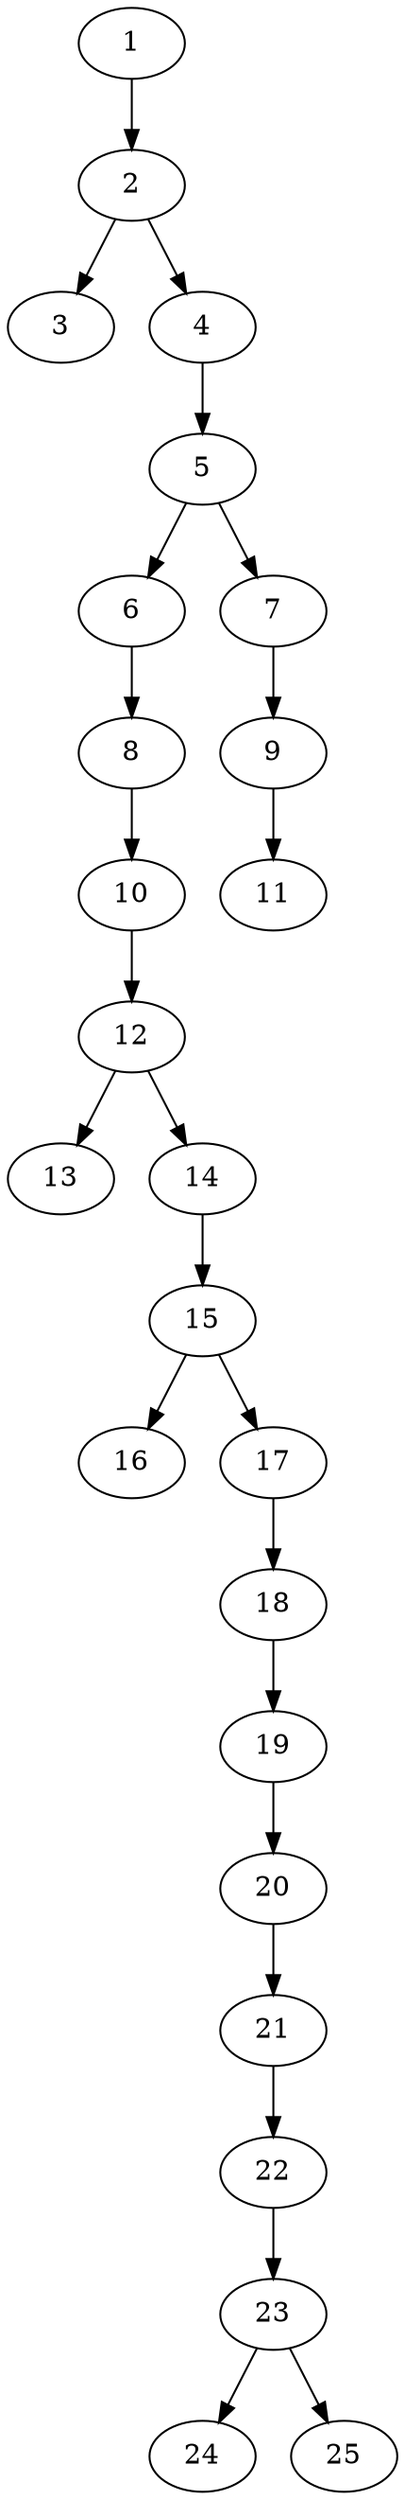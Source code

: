 // DAG automatically generated by daggen at Tue Jul 18 11:30:58 2017
// ./daggen --dot -n 25 --fat 0.2 --regular 0.8 --density 0.2 --jump 2 
digraph G {
  1 [size="1367407211551", alpha="0.12"]
  1 -> 2 [size ="838860800"]
  2 [size="782757789696", alpha="0.11"]
  2 -> 3 [size ="679477248"]
  2 -> 4 [size ="679477248"]
  3 [size="134217728000", alpha="0.04"]
  4 [size="134217728000", alpha="0.05"]
  4 -> 5 [size ="209715200"]
  5 [size="216512716043", alpha="0.19"]
  5 -> 6 [size ="209715200"]
  5 -> 7 [size ="209715200"]
  6 [size="10852008159", alpha="0.04"]
  6 -> 8 [size ="679477248"]
  7 [size="8589934592", alpha="0.16"]
  7 -> 9 [size ="33554432"]
  8 [size="368293445632", alpha="0.10"]
  8 -> 10 [size ="411041792"]
  9 [size="20831099260", alpha="0.12"]
  9 -> 11 [size ="679477248"]
  10 [size="368293445632", alpha="0.00"]
  10 -> 12 [size ="411041792"]
  11 [size="28991029248", alpha="0.10"]
  12 [size="36213620641", alpha="0.09"]
  12 -> 13 [size ="33554432"]
  12 -> 14 [size ="33554432"]
  13 [size="4031565613", alpha="0.04"]
  14 [size="10830759413", alpha="0.08"]
  14 -> 15 [size ="209715200"]
  15 [size="368293445632", alpha="0.06"]
  15 -> 16 [size ="411041792"]
  15 -> 17 [size ="411041792"]
  16 [size="107879394024", alpha="0.02"]
  17 [size="782757789696", alpha="0.09"]
  17 -> 18 [size ="679477248"]
  18 [size="1290371816911", alpha="0.01"]
  18 -> 19 [size ="838860800"]
  19 [size="549755813888", alpha="0.15"]
  19 -> 20 [size ="536870912"]
  20 [size="121519582886", alpha="0.15"]
  20 -> 21 [size ="209715200"]
  21 [size="13037669098", alpha="0.16"]
  21 -> 22 [size ="301989888"]
  22 [size="5852581499", alpha="0.01"]
  22 -> 23 [size ="209715200"]
  23 [size="515646526192", alpha="0.03"]
  23 -> 24 [size ="679477248"]
  23 -> 25 [size ="679477248"]
  24 [size="10773531125", alpha="0.14"]
  25 [size="2091075831", alpha="0.20"]
}
